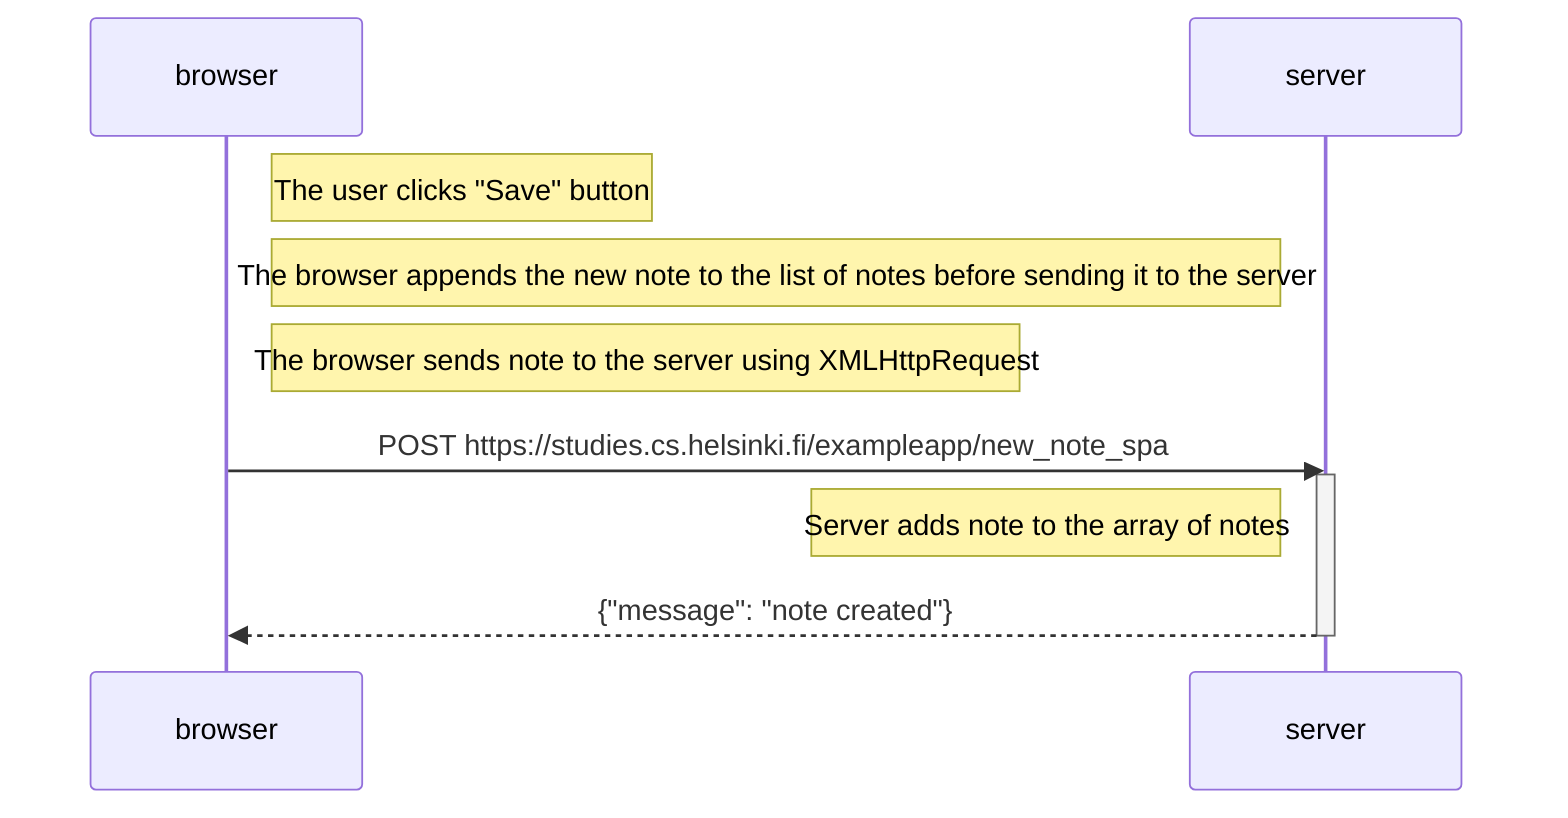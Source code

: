 sequenceDiagram
    participant browser
    participant server

    Note right of browser: The user clicks "Save" button
    Note right of browser: The browser appends the new note to the list of notes before sending it to the server
    Note right of browser: The browser sends note to the server using XMLHttpRequest 
    browser->>server: POST https://studies.cs.helsinki.fi/exampleapp/new_note_spa
    activate server
    Note left of server: Server adds note to the array of notes
    server-->>browser: {"message": "note created"}
    deactivate server